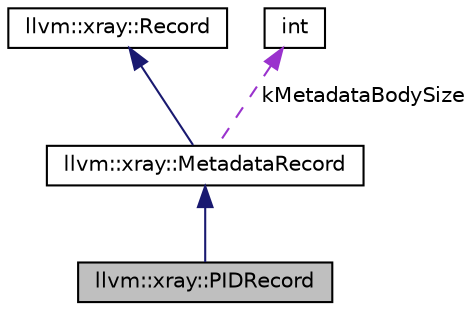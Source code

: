 digraph "llvm::xray::PIDRecord"
{
 // LATEX_PDF_SIZE
  bgcolor="transparent";
  edge [fontname="Helvetica",fontsize="10",labelfontname="Helvetica",labelfontsize="10"];
  node [fontname="Helvetica",fontsize="10",shape="box"];
  Node1 [label="llvm::xray::PIDRecord",height=0.2,width=0.4,color="black", fillcolor="grey75", style="filled", fontcolor="black",tooltip=" "];
  Node2 -> Node1 [dir="back",color="midnightblue",fontsize="10",style="solid",fontname="Helvetica"];
  Node2 [label="llvm::xray::MetadataRecord",height=0.2,width=0.4,color="black",URL="$classllvm_1_1xray_1_1MetadataRecord.html",tooltip=" "];
  Node3 -> Node2 [dir="back",color="midnightblue",fontsize="10",style="solid",fontname="Helvetica"];
  Node3 [label="llvm::xray::Record",height=0.2,width=0.4,color="black",URL="$classllvm_1_1xray_1_1Record.html",tooltip=" "];
  Node4 -> Node2 [dir="back",color="darkorchid3",fontsize="10",style="dashed",label=" kMetadataBodySize" ,fontname="Helvetica"];
  Node4 [label="int",height=0.2,width=0.4,color="black",tooltip=" "];
}
